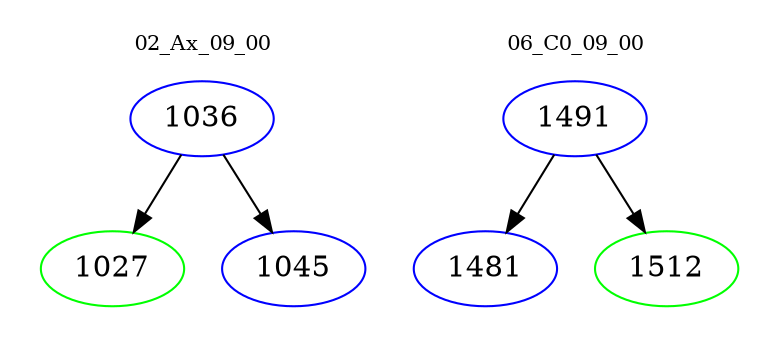 digraph{
subgraph cluster_0 {
color = white
label = "02_Ax_09_00";
fontsize=10;
T0_1036 [label="1036", color="blue"]
T0_1036 -> T0_1027 [color="black"]
T0_1027 [label="1027", color="green"]
T0_1036 -> T0_1045 [color="black"]
T0_1045 [label="1045", color="blue"]
}
subgraph cluster_1 {
color = white
label = "06_C0_09_00";
fontsize=10;
T1_1491 [label="1491", color="blue"]
T1_1491 -> T1_1481 [color="black"]
T1_1481 [label="1481", color="blue"]
T1_1491 -> T1_1512 [color="black"]
T1_1512 [label="1512", color="green"]
}
}
